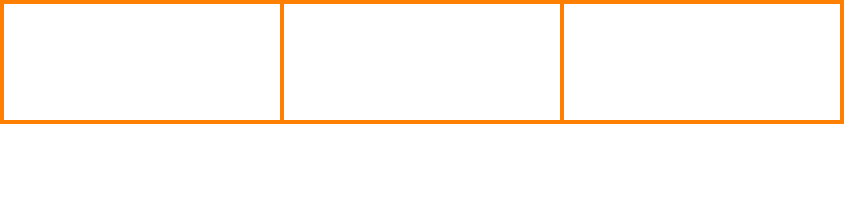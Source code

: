 <mxfile>
    <diagram id="WgTlO25gfss9AfT4WusW" name="Page-3">
        <mxGraphModel dx="1074" dy="782" grid="1" gridSize="10" guides="1" tooltips="1" connect="1" arrows="1" fold="1" page="1" pageScale="1" pageWidth="850" pageHeight="1100" math="0" shadow="0">
            <root>
                <mxCell id="gEuzEBKzFB8QcFkfbWvn-0"/>
                <mxCell id="gEuzEBKzFB8QcFkfbWvn-1" parent="gEuzEBKzFB8QcFkfbWvn-0"/>
                <mxCell id="aZ0FAEl5rqwLDEbwH9k6-0" value="" style="rounded=0;whiteSpace=wrap;html=1;fontSize=14;fillColor=none;fontColor=#000000;strokeColor=#FF8000;strokeWidth=2;" parent="gEuzEBKzFB8QcFkfbWvn-1" vertex="1">
                    <mxGeometry x="30" y="140" width="140" height="60" as="geometry"/>
                </mxCell>
                <mxCell id="aZ0FAEl5rqwLDEbwH9k6-6" value="Alpha" style="text;strokeColor=none;fillColor=none;html=1;fontSize=24;fontStyle=1;verticalAlign=middle;align=center;fontColor=#FFFFFF;" parent="gEuzEBKzFB8QcFkfbWvn-1" vertex="1">
                    <mxGeometry x="40" y="150" width="120" height="40" as="geometry"/>
                </mxCell>
                <mxCell id="aZ0FAEl5rqwLDEbwH9k6-12" value="0" style="text;strokeColor=none;fillColor=none;html=1;fontSize=24;fontStyle=0;verticalAlign=middle;align=center;fontColor=#FFFFFF;" parent="gEuzEBKzFB8QcFkfbWvn-1" vertex="1">
                    <mxGeometry x="70" y="200" width="60" height="40" as="geometry"/>
                </mxCell>
                <mxCell id="0" value="" style="rounded=0;whiteSpace=wrap;html=1;fontSize=14;fillColor=none;fontColor=#000000;strokeColor=#FF8000;strokeWidth=2;" vertex="1" parent="gEuzEBKzFB8QcFkfbWvn-1">
                    <mxGeometry x="170" y="140" width="140" height="60" as="geometry"/>
                </mxCell>
                <mxCell id="1" value="Bravo" style="text;strokeColor=none;fillColor=none;html=1;fontSize=24;fontStyle=1;verticalAlign=middle;align=center;fontColor=#FFFFFF;" vertex="1" parent="gEuzEBKzFB8QcFkfbWvn-1">
                    <mxGeometry x="180" y="150" width="120" height="40" as="geometry"/>
                </mxCell>
                <mxCell id="2" value="1" style="text;strokeColor=none;fillColor=none;html=1;fontSize=24;fontStyle=0;verticalAlign=middle;align=center;fontColor=#FFFFFF;" vertex="1" parent="gEuzEBKzFB8QcFkfbWvn-1">
                    <mxGeometry x="210" y="200" width="60" height="40" as="geometry"/>
                </mxCell>
                <mxCell id="3" value="" style="rounded=0;whiteSpace=wrap;html=1;fontSize=14;fillColor=none;fontColor=#000000;strokeColor=#FF8000;strokeWidth=2;" vertex="1" parent="gEuzEBKzFB8QcFkfbWvn-1">
                    <mxGeometry x="310" y="140" width="140" height="60" as="geometry"/>
                </mxCell>
                <mxCell id="4" value="Charlie" style="text;strokeColor=none;fillColor=none;html=1;fontSize=24;fontStyle=1;verticalAlign=middle;align=center;fontColor=#FFFFFF;" vertex="1" parent="gEuzEBKzFB8QcFkfbWvn-1">
                    <mxGeometry x="320" y="150" width="120" height="40" as="geometry"/>
                </mxCell>
                <mxCell id="5" value="2" style="text;strokeColor=none;fillColor=none;html=1;fontSize=24;fontStyle=0;verticalAlign=middle;align=center;fontColor=#FFFFFF;" vertex="1" parent="gEuzEBKzFB8QcFkfbWvn-1">
                    <mxGeometry x="350" y="200" width="60" height="40" as="geometry"/>
                </mxCell>
            </root>
        </mxGraphModel>
    </diagram>
    <diagram id="iNNgSTABh2piS-JZbBgS" name="Page-1">
        <mxGraphModel dx="1074" dy="1882" grid="1" gridSize="10" guides="1" tooltips="1" connect="1" arrows="1" fold="1" page="1" pageScale="1" pageWidth="850" pageHeight="1100" math="0" shadow="0">
            <root>
                <mxCell id="0"/>
                <mxCell id="1" parent="0"/>
                <mxCell id="E9FbgwzLRnBevjS57QS3-161" value="" style="rounded=0;whiteSpace=wrap;html=1;fillColor=none;strokeWidth=3;strokeColor=#FF8000;" parent="1" vertex="1">
                    <mxGeometry x="510" y="430" width="220" height="60" as="geometry"/>
                </mxCell>
                <mxCell id="109" value="" style="rhombus;whiteSpace=wrap;html=1;strokeColor=#00FF00;strokeWidth=3;fillColor=none;" parent="1" vertex="1">
                    <mxGeometry x="70" y="30" width="217" height="100" as="geometry"/>
                </mxCell>
                <mxCell id="120" value="" style="shape=flexArrow;endArrow=classic;html=1;strokeWidth=1;fillColor=#00FF00;strokeColor=none;exitX=0.507;exitY=1;exitDx=0;exitDy=0;exitPerimeter=0;entryX=0.5;entryY=0;entryDx=0;entryDy=0;" parent="1" source="109" target="139" edge="1">
                    <mxGeometry width="50" height="50" relative="1" as="geometry">
                        <mxPoint x="330" y="140" as="sourcePoint"/>
                        <mxPoint x="180" y="480" as="targetPoint"/>
                    </mxGeometry>
                </mxCell>
                <mxCell id="134" value="No" style="text;html=1;align=center;verticalAlign=middle;resizable=0;points=[];autosize=1;strokeColor=none;fillColor=none;fontFamily=Times New Roman;fontSize=30;fontColor=#FFFFFF;" parent="1" vertex="1">
                    <mxGeometry x="375" y="440" width="50" height="40" as="geometry"/>
                </mxCell>
                <mxCell id="137" value="" style="rounded=0;whiteSpace=wrap;html=1;fillColor=none;strokeWidth=3;strokeColor=#00FF00;" parent="1" vertex="1">
                    <mxGeometry x="330" y="170" width="220" height="60" as="geometry"/>
                </mxCell>
                <mxCell id="139" value="" style="rounded=0;whiteSpace=wrap;html=1;fillColor=none;strokeWidth=3;strokeColor=#00CCCC;" parent="1" vertex="1">
                    <mxGeometry x="67" y="610" width="220" height="60" as="geometry"/>
                </mxCell>
                <mxCell id="143" value="" style="shape=flexArrow;endArrow=classic;html=1;strokeWidth=1;fillColor=#00FF00;strokeColor=none;exitX=1;exitY=0.5;exitDx=0;exitDy=0;entryX=0.5;entryY=0;entryDx=0;entryDy=0;" parent="1" source="109" target="137" edge="1">
                    <mxGeometry width="50" height="50" relative="1" as="geometry">
                        <mxPoint x="471.519" y="80" as="sourcePoint"/>
                        <mxPoint x="287" y="210" as="targetPoint"/>
                        <Array as="points">
                            <mxPoint x="440" y="80"/>
                        </Array>
                    </mxGeometry>
                </mxCell>
                <mxCell id="153" value="Yes" style="text;html=1;align=center;verticalAlign=middle;resizable=0;points=[];autosize=1;strokeColor=none;fillColor=none;fontFamily=Times New Roman;fontSize=30;fontColor=#FFFFFF;" parent="1" vertex="1">
                    <mxGeometry x="330" y="35" width="60" height="40" as="geometry"/>
                </mxCell>
                <mxCell id="156" value="&lt;font style=&quot;font-size: 20px&quot;&gt;print('Less than 100')&lt;/font&gt;" style="text;html=1;align=center;verticalAlign=middle;resizable=0;points=[];autosize=1;strokeColor=none;fillColor=none;fontFamily=Times New Roman;fontSize=30;fontColor=#FFFFFF;" parent="1" vertex="1">
                    <mxGeometry x="525" y="436" width="180" height="40" as="geometry"/>
                </mxCell>
                <mxCell id="159" value="" style="shape=flexArrow;endArrow=classic;html=1;strokeWidth=1;fillColor=#00FF00;strokeColor=none;" parent="1" edge="1">
                    <mxGeometry width="50" height="50" relative="1" as="geometry">
                        <mxPoint x="178" y="-10" as="sourcePoint"/>
                        <mxPoint x="178" y="30" as="targetPoint"/>
                    </mxGeometry>
                </mxCell>
                <mxCell id="E9FbgwzLRnBevjS57QS3-160" value="" style="rhombus;whiteSpace=wrap;html=1;strokeColor=#FF8000;strokeWidth=3;fillColor=none;" parent="1" vertex="1">
                    <mxGeometry x="330" y="290" width="217" height="100" as="geometry"/>
                </mxCell>
                <mxCell id="E9FbgwzLRnBevjS57QS3-164" value="" style="shape=flexArrow;endArrow=classic;html=1;strokeWidth=1;fillColor=#00FF00;strokeColor=none;entryX=0.5;entryY=0;entryDx=0;entryDy=0;exitX=0.5;exitY=1;exitDx=0;exitDy=0;" parent="1" source="137" target="E9FbgwzLRnBevjS57QS3-160" edge="1">
                    <mxGeometry width="50" height="50" relative="1" as="geometry">
                        <mxPoint x="420" y="240" as="sourcePoint"/>
                        <mxPoint x="400" y="310" as="targetPoint"/>
                    </mxGeometry>
                </mxCell>
                <mxCell id="E9FbgwzLRnBevjS57QS3-165" value="" style="shape=flexArrow;endArrow=classic;html=1;strokeWidth=1;fillColor=#FF8000;strokeColor=none;entryX=0.5;entryY=0;entryDx=0;entryDy=0;exitX=1;exitY=0.5;exitDx=0;exitDy=0;" parent="1" source="E9FbgwzLRnBevjS57QS3-160" target="E9FbgwzLRnBevjS57QS3-161" edge="1">
                    <mxGeometry width="50" height="50" relative="1" as="geometry">
                        <mxPoint x="631.5" y="350" as="sourcePoint"/>
                        <mxPoint x="630" y="410" as="targetPoint"/>
                        <Array as="points">
                            <mxPoint x="620" y="340"/>
                        </Array>
                    </mxGeometry>
                </mxCell>
                <mxCell id="E9FbgwzLRnBevjS57QS3-166" value="" style="shape=flexArrow;endArrow=classic;html=1;strokeWidth=1;fillColor=#00FF00;strokeColor=none;exitX=0.5;exitY=1;exitDx=0;exitDy=0;" parent="1" source="E9FbgwzLRnBevjS57QS3-161" edge="1">
                    <mxGeometry width="50" height="50" relative="1" as="geometry">
                        <mxPoint x="615.75" y="520" as="sourcePoint"/>
                        <mxPoint x="180" y="560" as="targetPoint"/>
                        <Array as="points">
                            <mxPoint x="620" y="560"/>
                        </Array>
                    </mxGeometry>
                </mxCell>
                <mxCell id="E9FbgwzLRnBevjS57QS3-167" value="" style="shape=flexArrow;endArrow=classic;html=1;strokeWidth=1;fillColor=#FF8000;strokeColor=none;exitX=0.5;exitY=1;exitDx=0;exitDy=0;" parent="1" source="E9FbgwzLRnBevjS57QS3-160" edge="1">
                    <mxGeometry width="50" height="50" relative="1" as="geometry">
                        <mxPoint x="438" y="400" as="sourcePoint"/>
                        <mxPoint x="438" y="560" as="targetPoint"/>
                    </mxGeometry>
                </mxCell>
                <mxCell id="E9FbgwzLRnBevjS57QS3-169" value="&lt;font style=&quot;font-size: 20px&quot;&gt;print('More than one')&lt;/font&gt;" style="text;html=1;align=center;verticalAlign=middle;resizable=0;points=[];autosize=1;strokeColor=none;fillColor=none;fontFamily=Times New Roman;fontSize=30;fontColor=#FFFFFF;" parent="1" vertex="1">
                    <mxGeometry x="343.5" y="176" width="190" height="40" as="geometry"/>
                </mxCell>
                <mxCell id="E9FbgwzLRnBevjS57QS3-171" value="x &amp;gt; 1" style="text;html=1;align=center;verticalAlign=middle;resizable=0;points=[];autosize=1;strokeColor=none;fillColor=none;fontFamily=Times New Roman;fontSize=30;fontColor=#FFFFFF;" parent="1" vertex="1">
                    <mxGeometry x="138.5" y="60" width="80" height="40" as="geometry"/>
                </mxCell>
                <mxCell id="E9FbgwzLRnBevjS57QS3-172" value="Yes" style="text;html=1;align=center;verticalAlign=middle;resizable=0;points=[];autosize=1;strokeColor=none;fillColor=none;fontFamily=Times New Roman;fontSize=30;fontColor=#FFFFFF;" parent="1" vertex="1">
                    <mxGeometry x="557" y="292" width="60" height="40" as="geometry"/>
                </mxCell>
                <mxCell id="E9FbgwzLRnBevjS57QS3-175" value="No" style="text;html=1;align=center;verticalAlign=middle;resizable=0;points=[];autosize=1;strokeColor=none;fillColor=none;fontFamily=Times New Roman;fontSize=30;fontColor=#FFFFFF;" parent="1" vertex="1">
                    <mxGeometry x="120" y="270" width="50" height="40" as="geometry"/>
                </mxCell>
                <mxCell id="E9FbgwzLRnBevjS57QS3-176" value="&lt;font style=&quot;font-size: 20px&quot;&gt;print('Done')&lt;/font&gt;" style="text;html=1;align=center;verticalAlign=middle;resizable=0;points=[];autosize=1;strokeColor=none;fillColor=none;fontFamily=Times New Roman;fontSize=30;fontColor=#FFFFFF;" parent="1" vertex="1">
                    <mxGeometry x="118.5" y="620" width="120" height="40" as="geometry"/>
                </mxCell>
                <mxCell id="E9FbgwzLRnBevjS57QS3-178" value="x &amp;lt; 100" style="text;html=1;align=center;verticalAlign=middle;resizable=0;points=[];autosize=1;strokeColor=none;fillColor=none;fontFamily=Times New Roman;fontSize=30;fontColor=#FFFFFF;" parent="1" vertex="1">
                    <mxGeometry x="385" y="320" width="110" height="40" as="geometry"/>
                </mxCell>
            </root>
        </mxGraphModel>
    </diagram>
    <diagram name="Page-2" id="Ymb4i0l-SBeKaf_CUZ6C">
        <mxGraphModel dx="1074" dy="782" grid="1" gridSize="10" guides="1" tooltips="1" connect="1" arrows="1" fold="1" page="1" pageScale="1" pageWidth="850" pageHeight="1100" math="0" shadow="0">
            <root>
                <mxCell id="0"/>
                <mxCell id="1" parent="0"/>
                <mxCell id="109" value="" style="rhombus;whiteSpace=wrap;html=1;strokeColor=#00CCCC;strokeWidth=3;fillColor=none;" parent="1" vertex="1">
                    <mxGeometry x="317" y="190" width="217" height="100" as="geometry"/>
                </mxCell>
                <mxCell id="110" value="" style="rounded=0;whiteSpace=wrap;html=1;fillColor=none;strokeWidth=3;strokeColor=#00CCCC;" parent="1" vertex="1">
                    <mxGeometry x="528" y="330" width="220" height="60" as="geometry"/>
                </mxCell>
                <mxCell id="113" value="" style="rounded=0;whiteSpace=wrap;html=1;fillColor=none;strokeWidth=3;strokeColor=#00CCCC;" parent="1" vertex="1">
                    <mxGeometry x="315" y="530" width="220" height="60" as="geometry"/>
                </mxCell>
                <mxCell id="118" value="" style="shape=flexArrow;endArrow=classic;html=1;strokeWidth=1;fillColor=#00CCCC;exitX=1;exitY=0.5;exitDx=0;exitDy=0;entryX=0.5;entryY=0;entryDx=0;entryDy=0;strokeColor=none;" parent="1" source="109" target="110" edge="1">
                    <mxGeometry width="50" height="50" relative="1" as="geometry">
                        <mxPoint x="550" y="240" as="sourcePoint"/>
                        <mxPoint x="600" y="190" as="targetPoint"/>
                        <Array as="points">
                            <mxPoint x="638" y="240"/>
                        </Array>
                    </mxGeometry>
                </mxCell>
                <mxCell id="119" value="" style="shape=flexArrow;endArrow=classic;html=1;strokeWidth=1;fillColor=#00CCCC;exitX=0.5;exitY=1;exitDx=0;exitDy=0;strokeColor=none;" parent="1" source="110" edge="1">
                    <mxGeometry width="50" height="50" relative="1" as="geometry">
                        <mxPoint x="570" y="480" as="sourcePoint"/>
                        <mxPoint x="430" y="460" as="targetPoint"/>
                        <Array as="points">
                            <mxPoint x="638" y="460"/>
                        </Array>
                    </mxGeometry>
                </mxCell>
                <mxCell id="120" value="" style="shape=flexArrow;endArrow=classic;html=1;strokeWidth=1;fillColor=#00CCCC;exitX=0.5;exitY=1;exitDx=0;exitDy=0;entryX=0.5;entryY=0;entryDx=0;entryDy=0;strokeColor=none;" parent="1" source="109" target="113" edge="1">
                    <mxGeometry width="50" height="50" relative="1" as="geometry">
                        <mxPoint x="425" y="330" as="sourcePoint"/>
                        <mxPoint x="425.5" y="510" as="targetPoint"/>
                    </mxGeometry>
                </mxCell>
                <mxCell id="126" value="x == 5?" style="text;html=1;align=center;verticalAlign=middle;resizable=0;points=[];autosize=1;strokeColor=none;fillColor=none;fontFamily=Times New Roman;fontSize=30;fontColor=#FFFFFF;" parent="1" vertex="1">
                    <mxGeometry x="370" y="220" width="110" height="40" as="geometry"/>
                </mxCell>
                <mxCell id="127" value="print('Is Equal')" style="text;html=1;align=center;verticalAlign=middle;resizable=0;points=[];autosize=1;strokeColor=none;fillColor=none;fontFamily=Times New Roman;fontSize=30;fontColor=#FFFFFF;" parent="1" vertex="1">
                    <mxGeometry x="538" y="340" width="200" height="40" as="geometry"/>
                </mxCell>
                <mxCell id="132" value="Yes" style="text;html=1;align=center;verticalAlign=middle;resizable=0;points=[];autosize=1;strokeColor=none;fillColor=none;fontFamily=Times New Roman;fontSize=30;fontColor=#FFFFFF;" parent="1" vertex="1">
                    <mxGeometry x="560" y="190" width="60" height="40" as="geometry"/>
                </mxCell>
                <mxCell id="134" value="No" style="text;html=1;align=center;verticalAlign=middle;resizable=0;points=[];autosize=1;strokeColor=none;fillColor=none;fontFamily=Times New Roman;fontSize=30;fontColor=#FFFFFF;" parent="1" vertex="1">
                    <mxGeometry x="355" y="360" width="50" height="40" as="geometry"/>
                </mxCell>
                <mxCell id="135" value="" style="shape=flexArrow;endArrow=classic;html=1;strokeWidth=1;fillColor=#00CCCC;entryX=0.5;entryY=0;entryDx=0;entryDy=0;strokeColor=none;" parent="1" edge="1">
                    <mxGeometry width="50" height="50" relative="1" as="geometry">
                        <mxPoint x="424" y="120" as="sourcePoint"/>
                        <mxPoint x="424" y="190" as="targetPoint"/>
                    </mxGeometry>
                </mxCell>
                <mxCell id="136" value="print('Not Equal')" style="text;html=1;align=center;verticalAlign=middle;resizable=0;points=[];autosize=1;strokeColor=none;fillColor=none;fontFamily=Times New Roman;fontSize=30;fontColor=#FFFFFF;" parent="1" vertex="1">
                    <mxGeometry x="310" y="540" width="230" height="40" as="geometry"/>
                </mxCell>
            </root>
        </mxGraphModel>
    </diagram>
</mxfile>